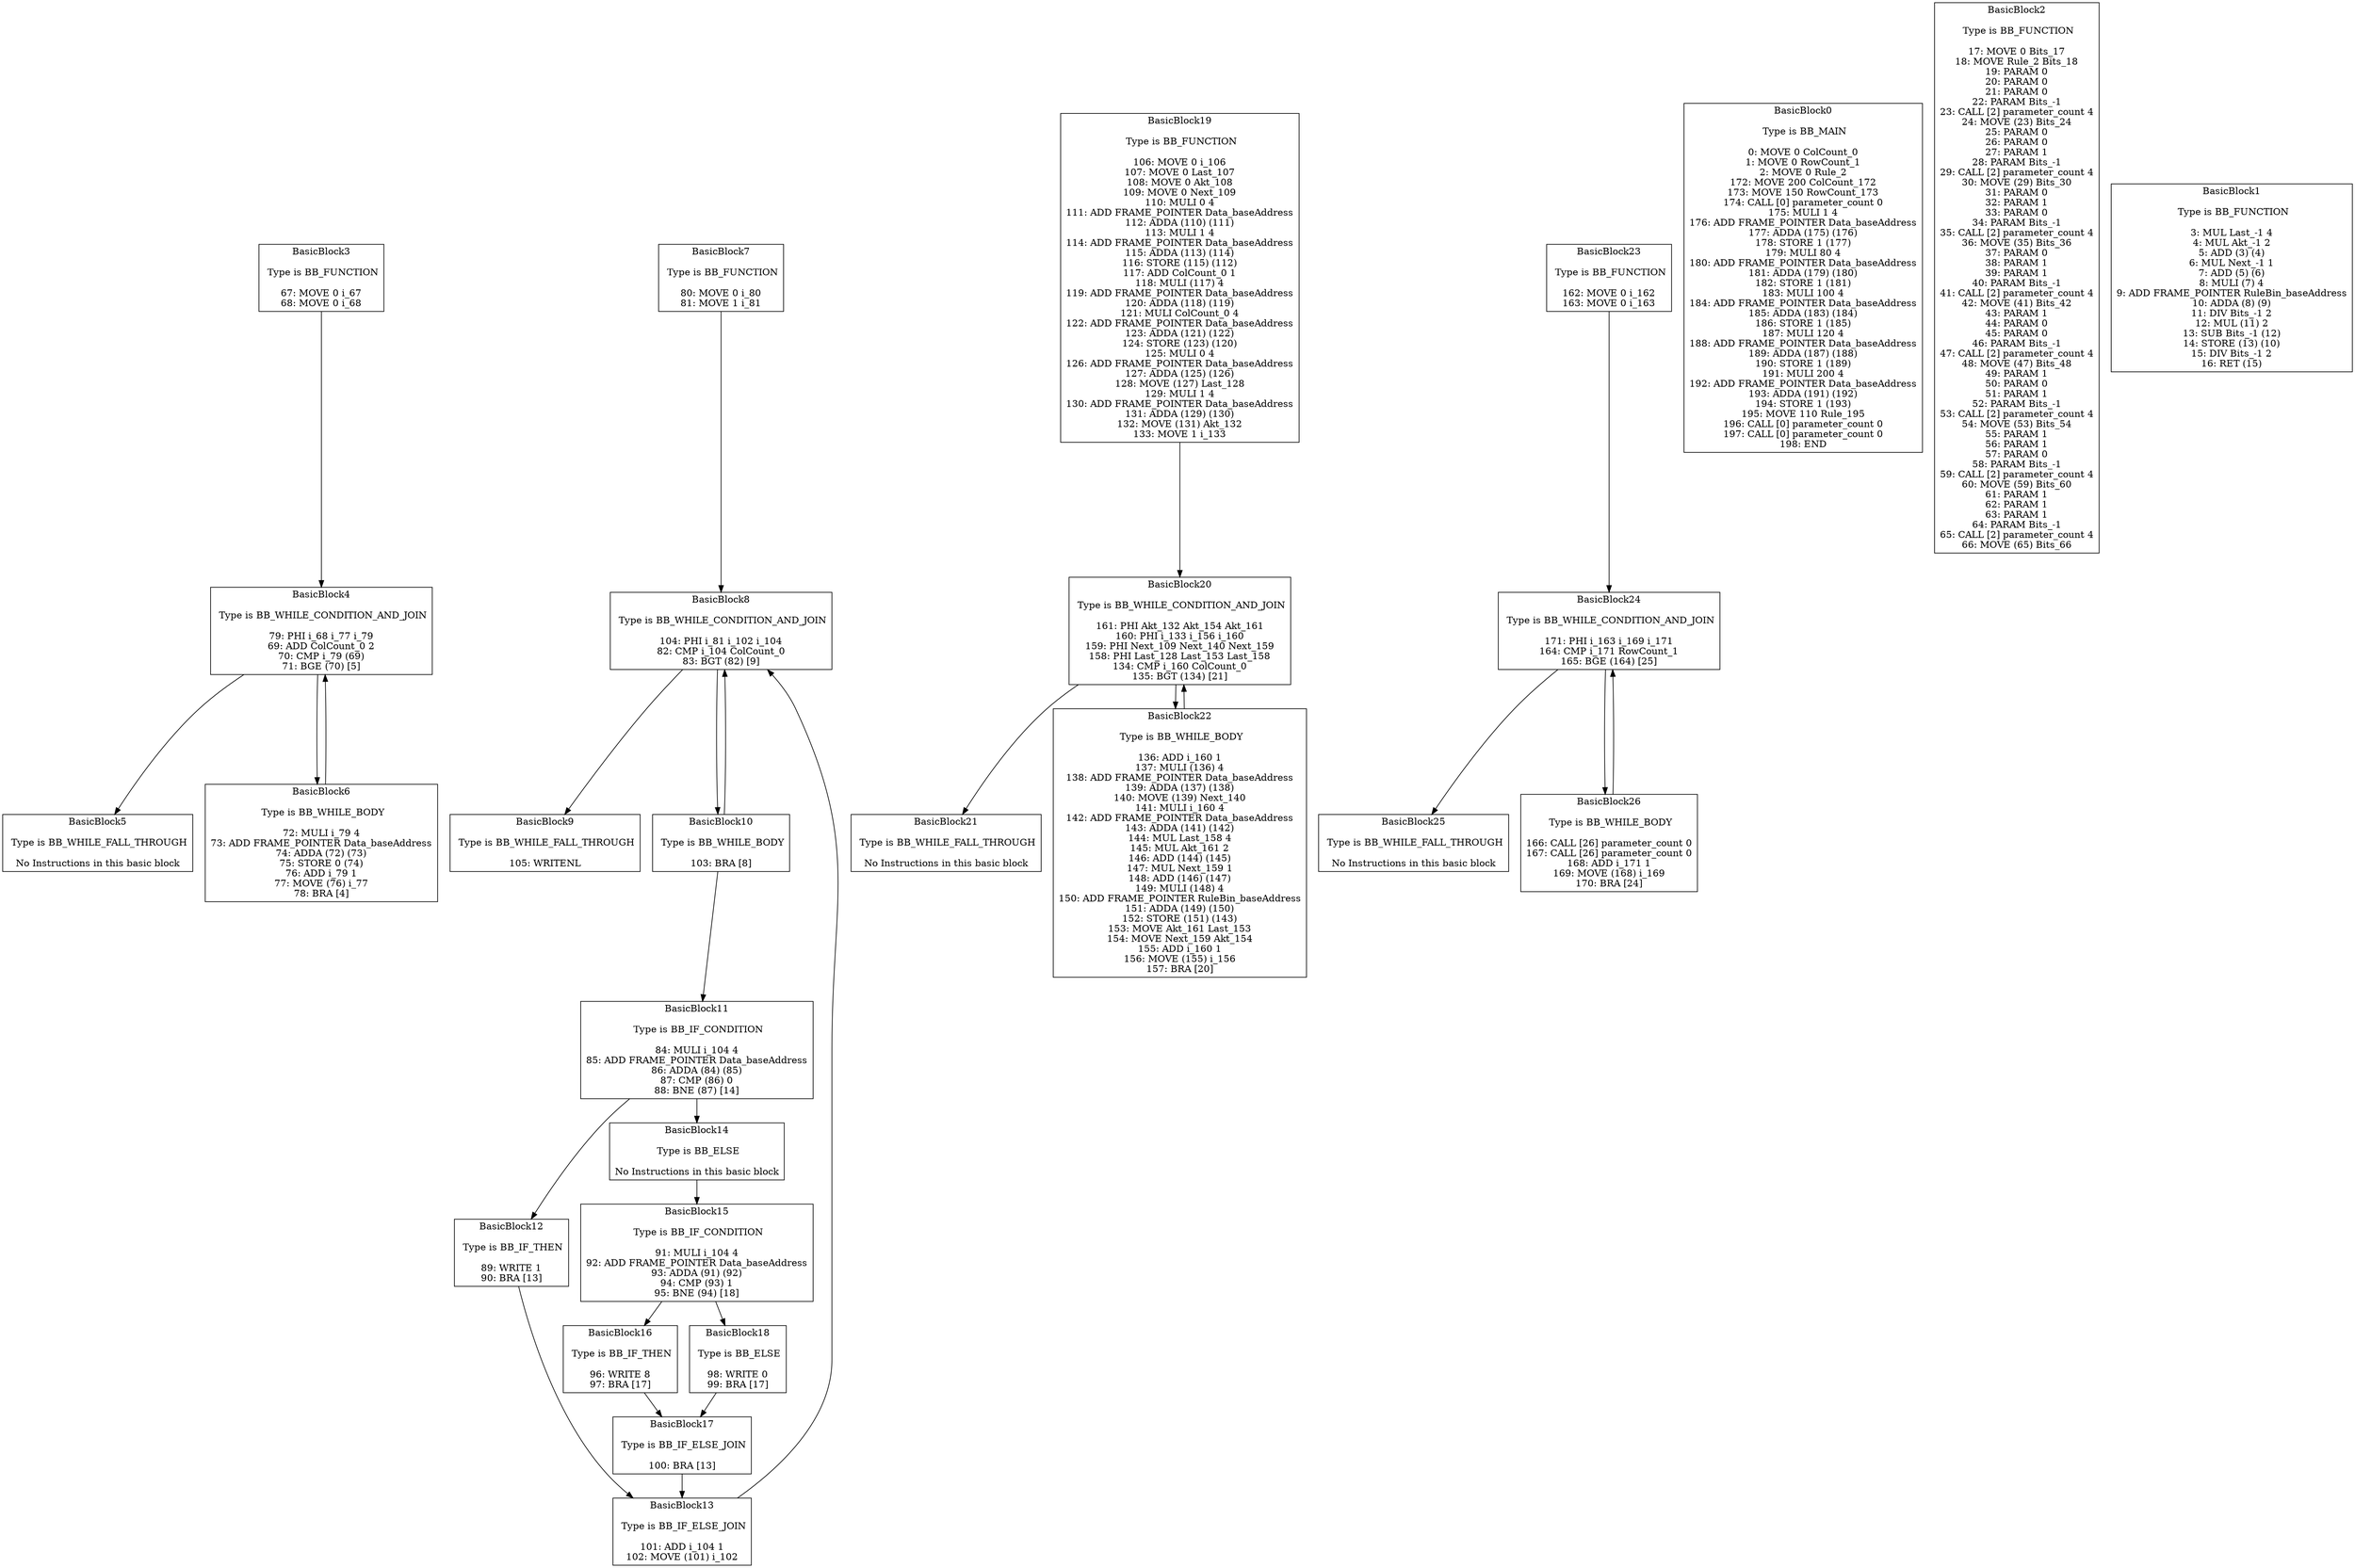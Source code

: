 digraph{
BasicBlock3 -> BasicBlock4
BasicBlock4 -> BasicBlock5
BasicBlock4 -> BasicBlock6
BasicBlock6 -> BasicBlock4
BasicBlock7 -> BasicBlock8
BasicBlock8 -> BasicBlock9
BasicBlock8 -> BasicBlock10
BasicBlock10 -> BasicBlock8
BasicBlock10 -> BasicBlock11
BasicBlock11 -> BasicBlock12
BasicBlock11 -> BasicBlock14
BasicBlock12 -> BasicBlock13
BasicBlock13 -> BasicBlock8
BasicBlock14 -> BasicBlock15
BasicBlock15 -> BasicBlock16
BasicBlock15 -> BasicBlock18
BasicBlock16 -> BasicBlock17
BasicBlock17 -> BasicBlock13
BasicBlock18 -> BasicBlock17
BasicBlock19 -> BasicBlock20
BasicBlock20 -> BasicBlock21
BasicBlock20 -> BasicBlock22
BasicBlock22 -> BasicBlock20
BasicBlock23 -> BasicBlock24
BasicBlock24 -> BasicBlock25
BasicBlock24 -> BasicBlock26
BasicBlock26 -> BasicBlock24
BasicBlock0[shape="box", label="BasicBlock0

 Type is BB_MAIN

0: MOVE 0 ColCount_0
1: MOVE 0 RowCount_1
2: MOVE 0 Rule_2
172: MOVE 200 ColCount_172
173: MOVE 150 RowCount_173
174: CALL [0] parameter_count 0
175: MULI 1 4
176: ADD FRAME_POINTER Data_baseAddress
177: ADDA (175) (176)
178: STORE 1 (177)
179: MULI 80 4
180: ADD FRAME_POINTER Data_baseAddress
181: ADDA (179) (180)
182: STORE 1 (181)
183: MULI 100 4
184: ADD FRAME_POINTER Data_baseAddress
185: ADDA (183) (184)
186: STORE 1 (185)
187: MULI 120 4
188: ADD FRAME_POINTER Data_baseAddress
189: ADDA (187) (188)
190: STORE 1 (189)
191: MULI 200 4
192: ADD FRAME_POINTER Data_baseAddress
193: ADDA (191) (192)
194: STORE 1 (193)
195: MOVE 110 Rule_195
196: CALL [0] parameter_count 0
197: CALL [0] parameter_count 0
198: END
"]
BasicBlock3[shape="box", label="BasicBlock3

 Type is BB_FUNCTION

67: MOVE 0 i_67
68: MOVE 0 i_68
"]
BasicBlock4[shape="box", label="BasicBlock4

 Type is BB_WHILE_CONDITION_AND_JOIN

79: PHI i_68 i_77 i_79
69: ADD ColCount_0 2
70: CMP i_79 (69)
71: BGE (70) [5]
"]
BasicBlock5[shape="box", label="BasicBlock5

 Type is BB_WHILE_FALL_THROUGH

No Instructions in this basic block
"]
BasicBlock6[shape="box", label="BasicBlock6

 Type is BB_WHILE_BODY

72: MULI i_79 4
73: ADD FRAME_POINTER Data_baseAddress
74: ADDA (72) (73)
75: STORE 0 (74)
76: ADD i_79 1
77: MOVE (76) i_77
78: BRA [4]
"]
BasicBlock2[shape="box", label="BasicBlock2

 Type is BB_FUNCTION

17: MOVE 0 Bits_17
18: MOVE Rule_2 Bits_18
19: PARAM 0
20: PARAM 0
21: PARAM 0
22: PARAM Bits_-1
23: CALL [2] parameter_count 4
24: MOVE (23) Bits_24
25: PARAM 0
26: PARAM 0
27: PARAM 1
28: PARAM Bits_-1
29: CALL [2] parameter_count 4
30: MOVE (29) Bits_30
31: PARAM 0
32: PARAM 1
33: PARAM 0
34: PARAM Bits_-1
35: CALL [2] parameter_count 4
36: MOVE (35) Bits_36
37: PARAM 0
38: PARAM 1
39: PARAM 1
40: PARAM Bits_-1
41: CALL [2] parameter_count 4
42: MOVE (41) Bits_42
43: PARAM 1
44: PARAM 0
45: PARAM 0
46: PARAM Bits_-1
47: CALL [2] parameter_count 4
48: MOVE (47) Bits_48
49: PARAM 1
50: PARAM 0
51: PARAM 1
52: PARAM Bits_-1
53: CALL [2] parameter_count 4
54: MOVE (53) Bits_54
55: PARAM 1
56: PARAM 1
57: PARAM 0
58: PARAM Bits_-1
59: CALL [2] parameter_count 4
60: MOVE (59) Bits_60
61: PARAM 1
62: PARAM 1
63: PARAM 1
64: PARAM Bits_-1
65: CALL [2] parameter_count 4
66: MOVE (65) Bits_66
"]
BasicBlock1[shape="box", label="BasicBlock1

 Type is BB_FUNCTION

3: MUL Last_-1 4
4: MUL Akt_-1 2
5: ADD (3) (4)
6: MUL Next_-1 1
7: ADD (5) (6)
8: MULI (7) 4
9: ADD FRAME_POINTER RuleBin_baseAddress
10: ADDA (8) (9)
11: DIV Bits_-1 2
12: MUL (11) 2
13: SUB Bits_-1 (12)
14: STORE (13) (10)
15: DIV Bits_-1 2
16: RET (15)
"]
BasicBlock23[shape="box", label="BasicBlock23

 Type is BB_FUNCTION

162: MOVE 0 i_162
163: MOVE 0 i_163
"]
BasicBlock24[shape="box", label="BasicBlock24

 Type is BB_WHILE_CONDITION_AND_JOIN

171: PHI i_163 i_169 i_171
164: CMP i_171 RowCount_1
165: BGE (164) [25]
"]
BasicBlock25[shape="box", label="BasicBlock25

 Type is BB_WHILE_FALL_THROUGH

No Instructions in this basic block
"]
BasicBlock26[shape="box", label="BasicBlock26

 Type is BB_WHILE_BODY

166: CALL [26] parameter_count 0
167: CALL [26] parameter_count 0
168: ADD i_171 1
169: MOVE (168) i_169
170: BRA [24]
"]
BasicBlock7[shape="box", label="BasicBlock7

 Type is BB_FUNCTION

80: MOVE 0 i_80
81: MOVE 1 i_81
"]
BasicBlock8[shape="box", label="BasicBlock8

 Type is BB_WHILE_CONDITION_AND_JOIN

104: PHI i_81 i_102 i_104
82: CMP i_104 ColCount_0
83: BGT (82) [9]
"]
BasicBlock9[shape="box", label="BasicBlock9

 Type is BB_WHILE_FALL_THROUGH

105: WRITENL
"]
BasicBlock10[shape="box", label="BasicBlock10

 Type is BB_WHILE_BODY

103: BRA [8]
"]
BasicBlock11[shape="box", label="BasicBlock11

 Type is BB_IF_CONDITION

84: MULI i_104 4
85: ADD FRAME_POINTER Data_baseAddress
86: ADDA (84) (85)
87: CMP (86) 0
88: BNE (87) [14]
"]
BasicBlock12[shape="box", label="BasicBlock12

 Type is BB_IF_THEN

89: WRITE 1
90: BRA [13]
"]
BasicBlock13[shape="box", label="BasicBlock13

 Type is BB_IF_ELSE_JOIN

101: ADD i_104 1
102: MOVE (101) i_102
"]
BasicBlock14[shape="box", label="BasicBlock14

 Type is BB_ELSE

No Instructions in this basic block
"]
BasicBlock15[shape="box", label="BasicBlock15

 Type is BB_IF_CONDITION

91: MULI i_104 4
92: ADD FRAME_POINTER Data_baseAddress
93: ADDA (91) (92)
94: CMP (93) 1
95: BNE (94) [18]
"]
BasicBlock16[shape="box", label="BasicBlock16

 Type is BB_IF_THEN

96: WRITE 8
97: BRA [17]
"]
BasicBlock17[shape="box", label="BasicBlock17

 Type is BB_IF_ELSE_JOIN

100: BRA [13]
"]
BasicBlock18[shape="box", label="BasicBlock18

 Type is BB_ELSE

98: WRITE 0
99: BRA [17]
"]
BasicBlock19[shape="box", label="BasicBlock19

 Type is BB_FUNCTION

106: MOVE 0 i_106
107: MOVE 0 Last_107
108: MOVE 0 Akt_108
109: MOVE 0 Next_109
110: MULI 0 4
111: ADD FRAME_POINTER Data_baseAddress
112: ADDA (110) (111)
113: MULI 1 4
114: ADD FRAME_POINTER Data_baseAddress
115: ADDA (113) (114)
116: STORE (115) (112)
117: ADD ColCount_0 1
118: MULI (117) 4
119: ADD FRAME_POINTER Data_baseAddress
120: ADDA (118) (119)
121: MULI ColCount_0 4
122: ADD FRAME_POINTER Data_baseAddress
123: ADDA (121) (122)
124: STORE (123) (120)
125: MULI 0 4
126: ADD FRAME_POINTER Data_baseAddress
127: ADDA (125) (126)
128: MOVE (127) Last_128
129: MULI 1 4
130: ADD FRAME_POINTER Data_baseAddress
131: ADDA (129) (130)
132: MOVE (131) Akt_132
133: MOVE 1 i_133
"]
BasicBlock20[shape="box", label="BasicBlock20

 Type is BB_WHILE_CONDITION_AND_JOIN

161: PHI Akt_132 Akt_154 Akt_161
160: PHI i_133 i_156 i_160
159: PHI Next_109 Next_140 Next_159
158: PHI Last_128 Last_153 Last_158
134: CMP i_160 ColCount_0
135: BGT (134) [21]
"]
BasicBlock21[shape="box", label="BasicBlock21

 Type is BB_WHILE_FALL_THROUGH

No Instructions in this basic block
"]
BasicBlock22[shape="box", label="BasicBlock22

 Type is BB_WHILE_BODY

136: ADD i_160 1
137: MULI (136) 4
138: ADD FRAME_POINTER Data_baseAddress
139: ADDA (137) (138)
140: MOVE (139) Next_140
141: MULI i_160 4
142: ADD FRAME_POINTER Data_baseAddress
143: ADDA (141) (142)
144: MUL Last_158 4
145: MUL Akt_161 2
146: ADD (144) (145)
147: MUL Next_159 1
148: ADD (146) (147)
149: MULI (148) 4
150: ADD FRAME_POINTER RuleBin_baseAddress
151: ADDA (149) (150)
152: STORE (151) (143)
153: MOVE Akt_161 Last_153
154: MOVE Next_159 Akt_154
155: ADD i_160 1
156: MOVE (155) i_156
157: BRA [20]
"]
}
